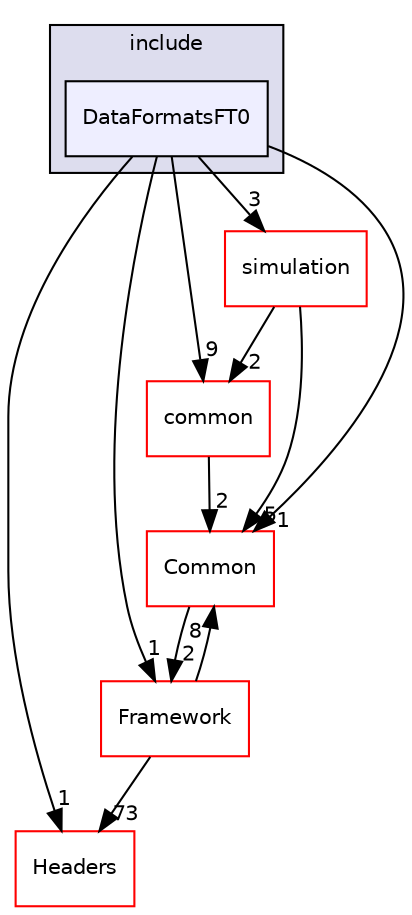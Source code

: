 digraph "/home/travis/build/AliceO2Group/AliceO2/DataFormats/Detectors/FIT/FT0/include/DataFormatsFT0" {
  bgcolor=transparent;
  compound=true
  node [ fontsize="10", fontname="Helvetica"];
  edge [ labelfontsize="10", labelfontname="Helvetica"];
  subgraph clusterdir_a6c44d6dafa1a8f18372aec58f930bca {
    graph [ bgcolor="#ddddee", pencolor="black", label="include" fontname="Helvetica", fontsize="10", URL="dir_a6c44d6dafa1a8f18372aec58f930bca.html"]
  dir_d95f5a1cd4ba3a2fb66db2b4665e50e5 [shape=box, label="DataFormatsFT0", style="filled", fillcolor="#eeeeff", pencolor="black", URL="dir_d95f5a1cd4ba3a2fb66db2b4665e50e5.html"];
  }
  dir_4ab6b4cc6a7edbff49100e9123df213f [shape=box label="Common" color="red" URL="dir_4ab6b4cc6a7edbff49100e9123df213f.html"];
  dir_183e7c4434404fe9096e1bd8673e1fcf [shape=box label="Headers" color="red" URL="dir_183e7c4434404fe9096e1bd8673e1fcf.html"];
  dir_047746f9f311f49446db9474b7431d0d [shape=box label="simulation" color="red" URL="dir_047746f9f311f49446db9474b7431d0d.html"];
  dir_7924ba4398ae4560cd37376e44666c6d [shape=box label="common" color="red" URL="dir_7924ba4398ae4560cd37376e44666c6d.html"];
  dir_bcbb2cf9a3d3d83e5515c82071a07177 [shape=box label="Framework" color="red" URL="dir_bcbb2cf9a3d3d83e5515c82071a07177.html"];
  dir_d95f5a1cd4ba3a2fb66db2b4665e50e5->dir_4ab6b4cc6a7edbff49100e9123df213f [headlabel="1", labeldistance=1.5 headhref="dir_000124_000027.html"];
  dir_d95f5a1cd4ba3a2fb66db2b4665e50e5->dir_183e7c4434404fe9096e1bd8673e1fcf [headlabel="1", labeldistance=1.5 headhref="dir_000124_000080.html"];
  dir_d95f5a1cd4ba3a2fb66db2b4665e50e5->dir_047746f9f311f49446db9474b7431d0d [headlabel="3", labeldistance=1.5 headhref="dir_000124_000244.html"];
  dir_d95f5a1cd4ba3a2fb66db2b4665e50e5->dir_7924ba4398ae4560cd37376e44666c6d [headlabel="9", labeldistance=1.5 headhref="dir_000124_000077.html"];
  dir_d95f5a1cd4ba3a2fb66db2b4665e50e5->dir_bcbb2cf9a3d3d83e5515c82071a07177 [headlabel="1", labeldistance=1.5 headhref="dir_000124_000013.html"];
  dir_4ab6b4cc6a7edbff49100e9123df213f->dir_bcbb2cf9a3d3d83e5515c82071a07177 [headlabel="2", labeldistance=1.5 headhref="dir_000027_000013.html"];
  dir_047746f9f311f49446db9474b7431d0d->dir_4ab6b4cc6a7edbff49100e9123df213f [headlabel="5", labeldistance=1.5 headhref="dir_000244_000027.html"];
  dir_047746f9f311f49446db9474b7431d0d->dir_7924ba4398ae4560cd37376e44666c6d [headlabel="2", labeldistance=1.5 headhref="dir_000244_000077.html"];
  dir_7924ba4398ae4560cd37376e44666c6d->dir_4ab6b4cc6a7edbff49100e9123df213f [headlabel="2", labeldistance=1.5 headhref="dir_000077_000027.html"];
  dir_bcbb2cf9a3d3d83e5515c82071a07177->dir_4ab6b4cc6a7edbff49100e9123df213f [headlabel="8", labeldistance=1.5 headhref="dir_000013_000027.html"];
  dir_bcbb2cf9a3d3d83e5515c82071a07177->dir_183e7c4434404fe9096e1bd8673e1fcf [headlabel="73", labeldistance=1.5 headhref="dir_000013_000080.html"];
}
